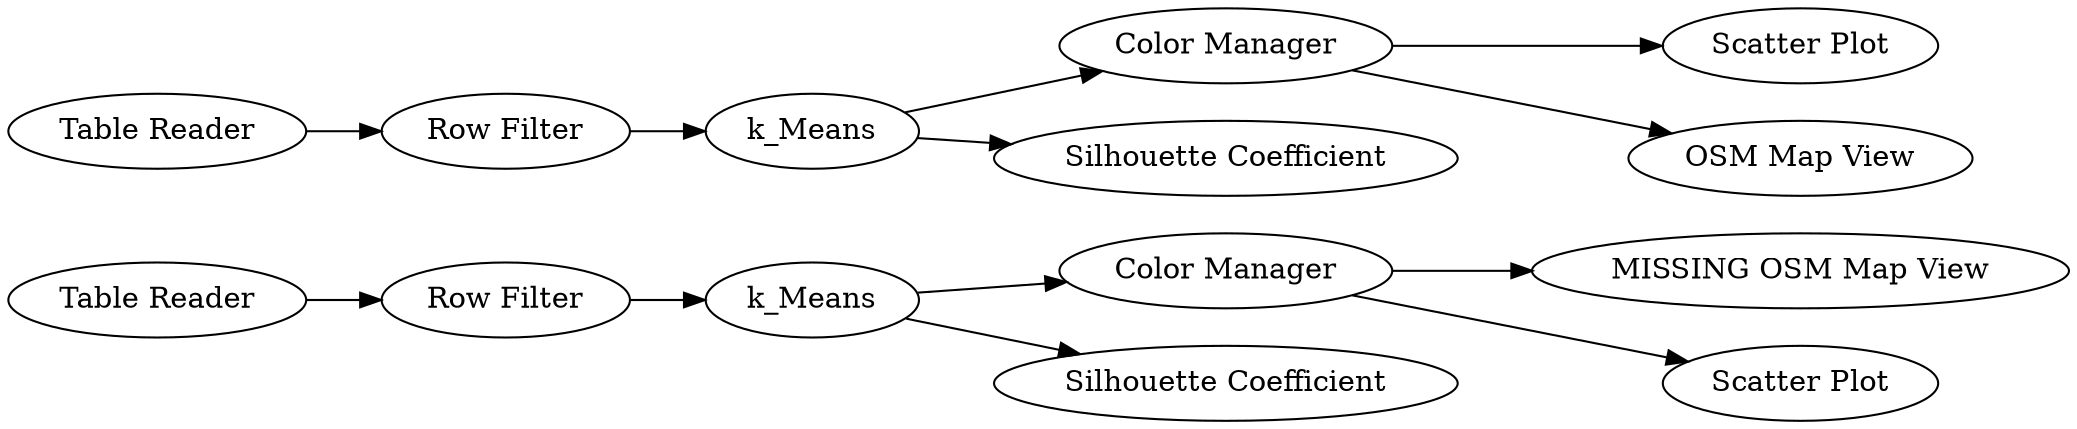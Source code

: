 digraph {
	276 -> 275
	305 -> 274
	292 -> 297
	274 -> 292
	276 -> 296
	304 -> 302
	300 -> 298
	292 -> 276
	306 -> 303
	303 -> 300
	304 -> 301
	300 -> 304
	274 [label="Row Filter"]
	292 [label=k_Means]
	306 [label="Table Reader"]
	275 [label="MISSING OSM Map View"]
	296 [label="Scatter Plot"]
	302 [label="Scatter Plot"]
	304 [label="Color Manager"]
	303 [label="Row Filter"]
	300 [label=k_Means]
	305 [label="Table Reader"]
	276 [label="Color Manager"]
	301 [label="OSM Map View"]
	298 [label="Silhouette Coefficient"]
	297 [label="Silhouette Coefficient"]
	rankdir=LR
}
